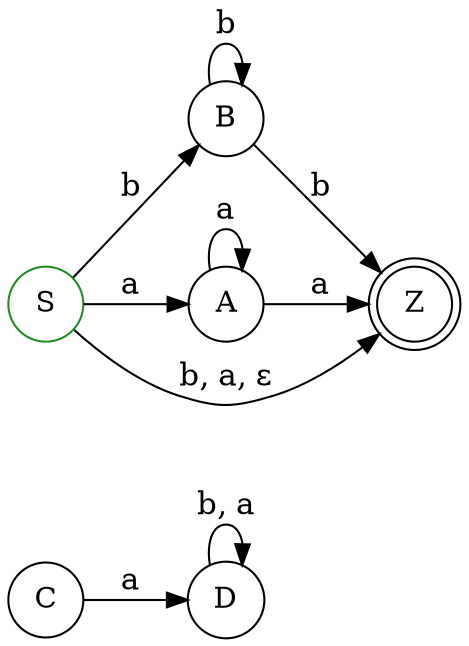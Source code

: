 digraph G {
    rankdir="LR";
    D [label="D", shape="circle", color="black"];
    C [label="C", shape="circle", color="black"];
    B [label="B", shape="circle", color="black"];
    A [label="A", shape="circle", color="black"];
    S [label="S", shape="circle", color="forestgreen"];
    Z [label="Z", shape="doublecircle", color="black"];
    D -> D [label="b, a", fontsize=15];
    C -> D [label="a", fontsize=15];
    B -> B [label="b", fontsize=15];
    A -> A [label="a", fontsize=15];
    S -> B [label="b", fontsize=15];
    S -> A [label="a", fontsize=15];
    B -> Z [label="b", fontsize=15];
    A -> Z [label="a", fontsize=15];
    S -> Z [label="b, a, ε", fontsize=15];
}
